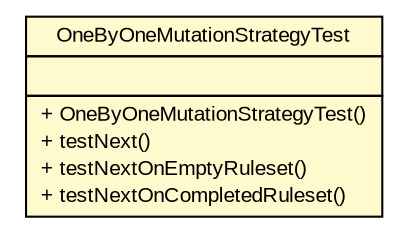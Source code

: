 #!/usr/local/bin/dot
#
# Class diagram 
# Generated by UMLGraph version R5_6 (http://www.umlgraph.org/)
#

digraph G {
	edge [fontname="arial",fontsize=10,labelfontname="arial",labelfontsize=10];
	node [fontname="arial",fontsize=10,shape=plaintext];
	nodesep=0.25;
	ranksep=0.5;
	// com.github.mkolisnyk.muto.generator.strategies.OneByOneMutationStrategyTest
	c281 [label=<<table title="com.github.mkolisnyk.muto.generator.strategies.OneByOneMutationStrategyTest" border="0" cellborder="1" cellspacing="0" cellpadding="2" port="p" bgcolor="lemonChiffon" href="./OneByOneMutationStrategyTest.html">
		<tr><td><table border="0" cellspacing="0" cellpadding="1">
<tr><td align="center" balign="center"> OneByOneMutationStrategyTest </td></tr>
		</table></td></tr>
		<tr><td><table border="0" cellspacing="0" cellpadding="1">
<tr><td align="left" balign="left">  </td></tr>
		</table></td></tr>
		<tr><td><table border="0" cellspacing="0" cellpadding="1">
<tr><td align="left" balign="left"> + OneByOneMutationStrategyTest() </td></tr>
<tr><td align="left" balign="left"> + testNext() </td></tr>
<tr><td align="left" balign="left"> + testNextOnEmptyRuleset() </td></tr>
<tr><td align="left" balign="left"> + testNextOnCompletedRuleset() </td></tr>
		</table></td></tr>
		</table>>, URL="./OneByOneMutationStrategyTest.html", fontname="arial", fontcolor="black", fontsize=10.0];
}

